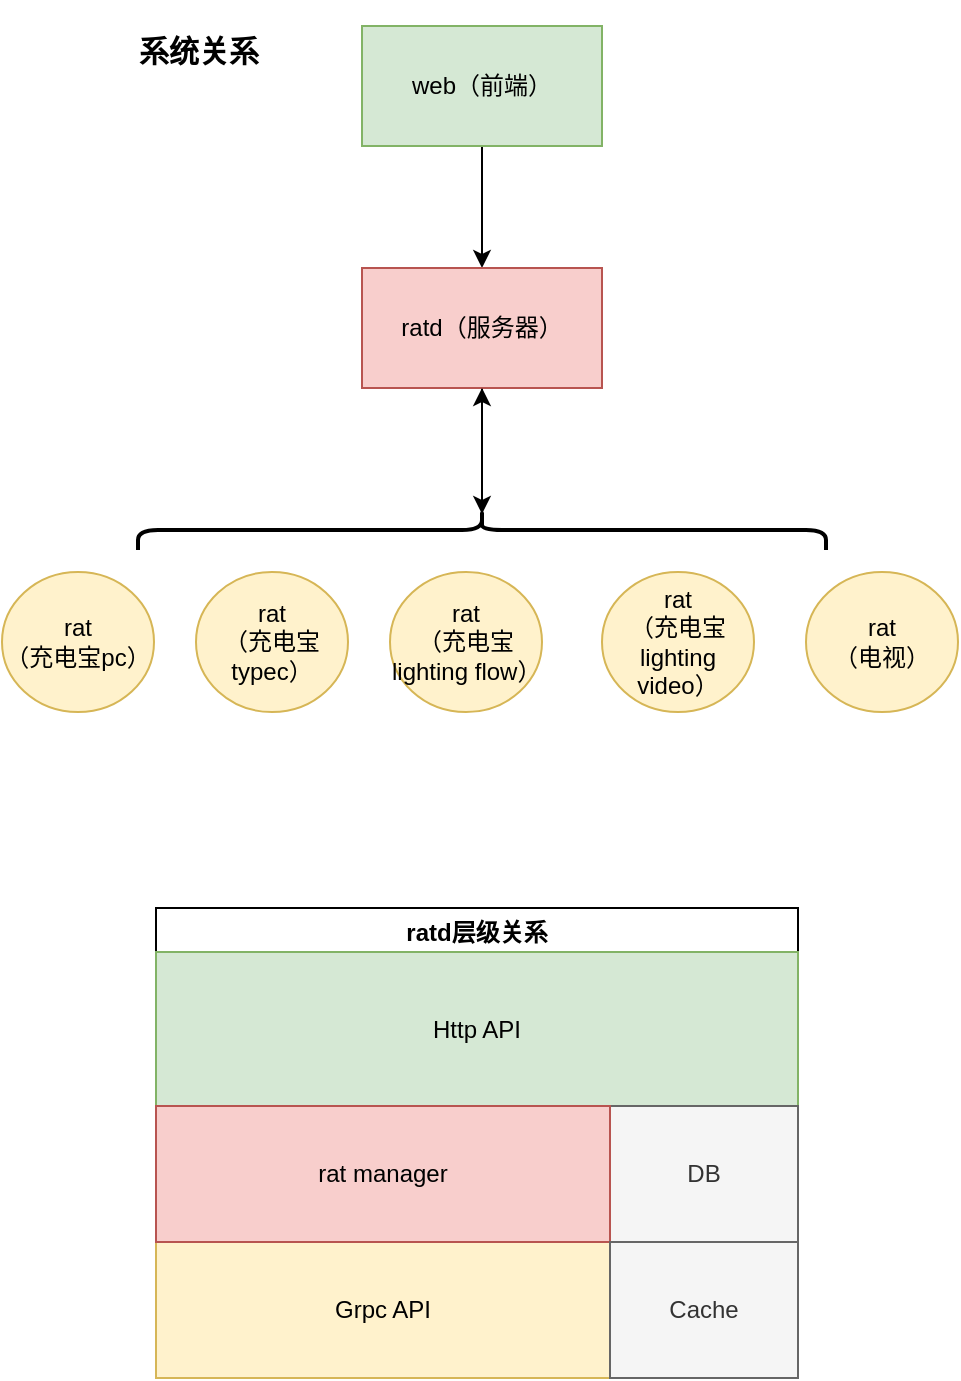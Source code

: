<mxfile version="14.8.5" type="github">
  <diagram id="GWc9btC38aQ4yNk1Iczu" name="第 1 页">
    <mxGraphModel dx="946" dy="563" grid="0" gridSize="10" guides="1" tooltips="1" connect="1" arrows="1" fold="1" page="1" pageScale="1" pageWidth="827" pageHeight="1169" background="#FFFFFF" math="0" shadow="0">
      <root>
        <mxCell id="0" />
        <mxCell id="1" parent="0" />
        <mxCell id="MdlmNHeoN4o8jjcYXCiB-17" style="edgeStyle=orthogonalEdgeStyle;rounded=0;orthogonalLoop=1;jettySize=auto;html=1;" parent="1" source="MdlmNHeoN4o8jjcYXCiB-6" target="MdlmNHeoN4o8jjcYXCiB-7" edge="1">
          <mxGeometry relative="1" as="geometry" />
        </mxCell>
        <mxCell id="MdlmNHeoN4o8jjcYXCiB-6" value="web（前端）" style="rounded=0;whiteSpace=wrap;html=1;fillColor=#d5e8d4;strokeColor=#82b366;" parent="1" vertex="1">
          <mxGeometry x="196" y="54" width="120" height="60" as="geometry" />
        </mxCell>
        <mxCell id="MdlmNHeoN4o8jjcYXCiB-18" style="edgeStyle=orthogonalEdgeStyle;rounded=0;orthogonalLoop=1;jettySize=auto;html=1;entryX=0.1;entryY=0.5;entryDx=0;entryDy=0;entryPerimeter=0;" parent="1" source="MdlmNHeoN4o8jjcYXCiB-7" target="MdlmNHeoN4o8jjcYXCiB-14" edge="1">
          <mxGeometry relative="1" as="geometry" />
        </mxCell>
        <mxCell id="MdlmNHeoN4o8jjcYXCiB-7" value="ratd（服务器）" style="rounded=0;whiteSpace=wrap;html=1;fillColor=#f8cecc;strokeColor=#b85450;" parent="1" vertex="1">
          <mxGeometry x="196" y="175" width="120" height="60" as="geometry" />
        </mxCell>
        <mxCell id="MdlmNHeoN4o8jjcYXCiB-9" value="rat&lt;br&gt;（充电宝pc）" style="ellipse;whiteSpace=wrap;html=1;fillColor=#fff2cc;strokeColor=#d6b656;" parent="1" vertex="1">
          <mxGeometry x="16" y="327" width="76" height="70" as="geometry" />
        </mxCell>
        <mxCell id="MdlmNHeoN4o8jjcYXCiB-10" value="rat&lt;br&gt;（充电宝typec）" style="ellipse;whiteSpace=wrap;html=1;fillColor=#fff2cc;strokeColor=#d6b656;" parent="1" vertex="1">
          <mxGeometry x="113" y="327" width="76" height="70" as="geometry" />
        </mxCell>
        <mxCell id="MdlmNHeoN4o8jjcYXCiB-11" value="&lt;div&gt;rat&lt;/div&gt;&lt;div&gt;（充电宝lighting video）&lt;/div&gt;" style="ellipse;whiteSpace=wrap;html=1;fillColor=#fff2cc;strokeColor=#d6b656;" parent="1" vertex="1">
          <mxGeometry x="316" y="327" width="76" height="70" as="geometry" />
        </mxCell>
        <mxCell id="MdlmNHeoN4o8jjcYXCiB-12" value="rat&lt;br&gt;（电视）" style="ellipse;whiteSpace=wrap;html=1;fillColor=#fff2cc;strokeColor=#d6b656;" parent="1" vertex="1">
          <mxGeometry x="418" y="327" width="76" height="70" as="geometry" />
        </mxCell>
        <mxCell id="MdlmNHeoN4o8jjcYXCiB-16" style="edgeStyle=orthogonalEdgeStyle;rounded=0;orthogonalLoop=1;jettySize=auto;html=1;entryX=0.5;entryY=1;entryDx=0;entryDy=0;" parent="1" source="MdlmNHeoN4o8jjcYXCiB-14" target="MdlmNHeoN4o8jjcYXCiB-7" edge="1">
          <mxGeometry relative="1" as="geometry" />
        </mxCell>
        <mxCell id="MdlmNHeoN4o8jjcYXCiB-14" value="" style="shape=curlyBracket;whiteSpace=wrap;html=1;rounded=1;flipH=1;direction=south;strokeWidth=2;" parent="1" vertex="1">
          <mxGeometry x="84" y="296" width="344" height="20" as="geometry" />
        </mxCell>
        <mxCell id="KJGrvaJSuJrRB0GsBnO1-1" value="&lt;b&gt;&lt;font style=&quot;font-size: 15px&quot;&gt;系统关系&lt;/font&gt;&lt;/b&gt;" style="text;html=1;strokeColor=none;fillColor=none;align=center;verticalAlign=middle;whiteSpace=wrap;rounded=0;" vertex="1" parent="1">
          <mxGeometry x="67" y="41" width="95" height="50" as="geometry" />
        </mxCell>
        <mxCell id="KJGrvaJSuJrRB0GsBnO1-4" value="ratd层级关系" style="swimlane;" vertex="1" parent="1">
          <mxGeometry x="93" y="495" width="321" height="235" as="geometry" />
        </mxCell>
        <mxCell id="KJGrvaJSuJrRB0GsBnO1-5" value="Http API" style="whiteSpace=wrap;html=1;fillColor=#d5e8d4;strokeColor=#82b366;" vertex="1" parent="KJGrvaJSuJrRB0GsBnO1-4">
          <mxGeometry y="22" width="321" height="77" as="geometry" />
        </mxCell>
        <mxCell id="KJGrvaJSuJrRB0GsBnO1-13" value="Grpc API" style="whiteSpace=wrap;html=1;fillColor=#fff2cc;strokeColor=#d6b656;" vertex="1" parent="KJGrvaJSuJrRB0GsBnO1-4">
          <mxGeometry y="167" width="227" height="68" as="geometry" />
        </mxCell>
        <mxCell id="KJGrvaJSuJrRB0GsBnO1-12" value="DB" style="whiteSpace=wrap;html=1;fillColor=#f5f5f5;strokeColor=#666666;fontColor=#333333;" vertex="1" parent="KJGrvaJSuJrRB0GsBnO1-4">
          <mxGeometry x="227" y="99" width="94" height="68" as="geometry" />
        </mxCell>
        <mxCell id="KJGrvaJSuJrRB0GsBnO1-14" value="rat&lt;br&gt;（充电宝lighting flow）" style="ellipse;whiteSpace=wrap;html=1;fillColor=#fff2cc;strokeColor=#d6b656;" vertex="1" parent="1">
          <mxGeometry x="210" y="327" width="76" height="70" as="geometry" />
        </mxCell>
        <mxCell id="KJGrvaJSuJrRB0GsBnO1-16" value="rat manager" style="whiteSpace=wrap;html=1;fillColor=#f8cecc;strokeColor=#b85450;" vertex="1" parent="1">
          <mxGeometry x="93" y="594" width="227" height="68" as="geometry" />
        </mxCell>
        <mxCell id="KJGrvaJSuJrRB0GsBnO1-32" value="Cache" style="whiteSpace=wrap;html=1;fillColor=#f5f5f5;strokeColor=#666666;fontColor=#333333;" vertex="1" parent="1">
          <mxGeometry x="320" y="662" width="94" height="68" as="geometry" />
        </mxCell>
      </root>
    </mxGraphModel>
  </diagram>
</mxfile>
